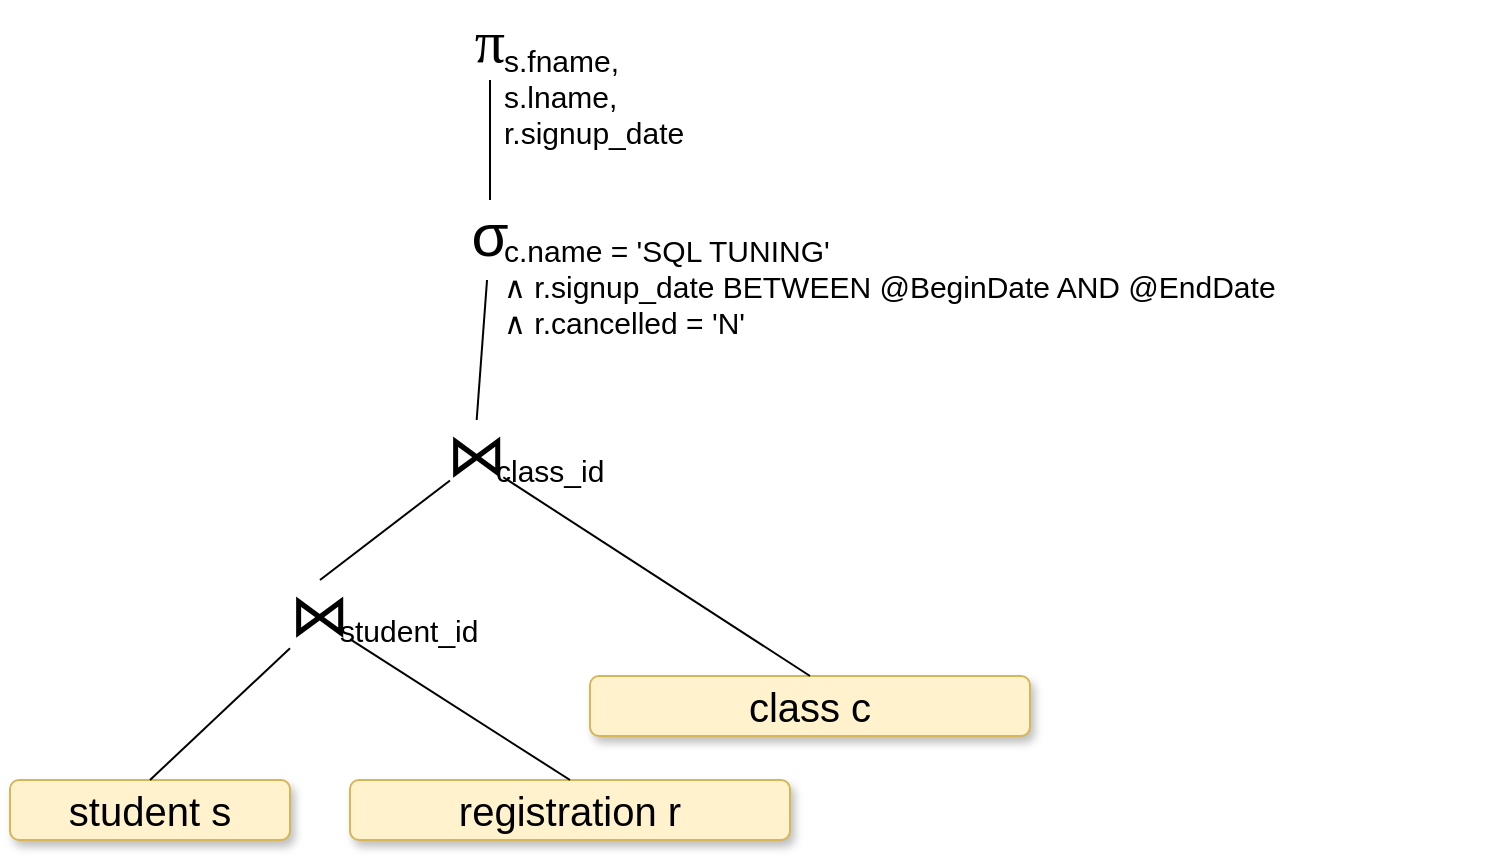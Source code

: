 <mxfile version="20.6.0" type="github" pages="4">
  <diagram id="tg17tLy-XA2kkZirFRVz" name="TH 1: raw">
    <mxGraphModel dx="2037" dy="450" grid="1" gridSize="10" guides="1" tooltips="1" connect="1" arrows="1" fold="1" page="1" pageScale="1" pageWidth="1169" pageHeight="827" math="0" shadow="0">
      <root>
        <mxCell id="0" />
        <mxCell id="1" parent="0" />
        <mxCell id="DvtB3PzLBYmNerBQFzdr-6" value="student s" style="text;html=1;strokeColor=#d6b656;fillColor=#fff2cc;align=center;verticalAlign=middle;whiteSpace=wrap;rounded=1;fontSize=20;shadow=1;sketch=0;glass=0;" parent="1" vertex="1">
          <mxGeometry x="-290" y="450" width="140" height="30" as="geometry" />
        </mxCell>
        <mxCell id="DvtB3PzLBYmNerBQFzdr-7" value="registration r" style="text;html=1;strokeColor=#d6b656;fillColor=#fff2cc;align=center;verticalAlign=middle;whiteSpace=wrap;rounded=1;fontSize=20;shadow=1;sketch=0;glass=0;" parent="1" vertex="1">
          <mxGeometry x="-120" y="450" width="220" height="30" as="geometry" />
        </mxCell>
        <mxCell id="fDqNP_qlmyYOGWXZsEIu-7" value="class c" style="text;html=1;strokeColor=#d6b656;fillColor=#fff2cc;align=center;verticalAlign=middle;whiteSpace=wrap;rounded=1;fontSize=20;shadow=1;sketch=0;glass=0;" parent="1" vertex="1">
          <mxGeometry y="398" width="220" height="30" as="geometry" />
        </mxCell>
        <mxCell id="fDqNP_qlmyYOGWXZsEIu-8" style="edgeStyle=orthogonalEdgeStyle;rounded=0;orthogonalLoop=1;jettySize=auto;html=1;exitX=0.5;exitY=1;exitDx=0;exitDy=0;" parent="1" edge="1">
          <mxGeometry relative="1" as="geometry">
            <mxPoint x="445.0" y="300.0" as="sourcePoint" />
            <mxPoint x="445.0" y="300.0" as="targetPoint" />
          </mxGeometry>
        </mxCell>
        <mxCell id="Vq4rnww6UFJD7PNNjw3m-1" style="rounded=0;orthogonalLoop=1;jettySize=auto;html=1;entryX=0.5;entryY=0;entryDx=0;entryDy=0;endArrow=none;endFill=0;" parent="1" source="Vq4rnww6UFJD7PNNjw3m-3" target="Vq4rnww6UFJD7PNNjw3m-6" edge="1">
          <mxGeometry relative="1" as="geometry" />
        </mxCell>
        <mxCell id="Vq4rnww6UFJD7PNNjw3m-2" value="" style="group" parent="1" vertex="1" connectable="0">
          <mxGeometry x="-70" y="60" width="260" height="100" as="geometry" />
        </mxCell>
        <mxCell id="Vq4rnww6UFJD7PNNjw3m-3" value="&lt;span id=&quot;docs-internal-guid-24cfe74f-7fff-80c8-4b2b-47ca78d1e50c&quot; style=&quot;font-size: 30px;&quot;&gt;&lt;span style=&quot;font-size: 30px; font-family: &amp;quot;Times New Roman&amp;quot;; background-color: transparent; font-variant-numeric: normal; font-variant-east-asian: normal;&quot;&gt;π&lt;/span&gt;&lt;/span&gt;" style="text;html=1;strokeColor=none;fillColor=none;align=center;verticalAlign=middle;whiteSpace=wrap;rounded=0;fontSize=30;" parent="Vq4rnww6UFJD7PNNjw3m-2" vertex="1">
          <mxGeometry width="40" height="40" as="geometry" />
        </mxCell>
        <mxCell id="Vq4rnww6UFJD7PNNjw3m-4" value="&lt;div style=&quot;&quot;&gt;s.fname,&lt;/div&gt;&lt;div style=&quot;&quot;&gt;s.lname,&lt;/div&gt;&lt;div style=&quot;&quot;&gt;r.signup_date&lt;br&gt;&lt;/div&gt;" style="text;html=1;strokeColor=none;fillColor=none;align=left;verticalAlign=middle;whiteSpace=wrap;rounded=0;fontSize=15;" parent="Vq4rnww6UFJD7PNNjw3m-2" vertex="1">
          <mxGeometry x="25" y="17" width="230" height="61" as="geometry" />
        </mxCell>
        <mxCell id="Vq4rnww6UFJD7PNNjw3m-5" value="" style="group" parent="1" vertex="1" connectable="0">
          <mxGeometry x="-70" y="160" width="470" height="110" as="geometry" />
        </mxCell>
        <mxCell id="Vq4rnww6UFJD7PNNjw3m-6" value="σ&lt;sub&gt;&lt;br&gt;&lt;/sub&gt;" style="text;html=1;strokeColor=none;fillColor=none;align=center;verticalAlign=middle;whiteSpace=wrap;rounded=0;fontSize=30;" parent="Vq4rnww6UFJD7PNNjw3m-5" vertex="1">
          <mxGeometry width="40" height="40" as="geometry" />
        </mxCell>
        <mxCell id="Vq4rnww6UFJD7PNNjw3m-7" value="&lt;div style=&quot;&quot;&gt;&lt;div style=&quot;&quot;&gt;c.name = &#39;SQL TUNING&#39;&lt;/div&gt;&lt;div style=&quot;&quot;&gt;∧ r.signup_date BETWEEN @BeginDate AND @EndDate&amp;nbsp;&lt;/div&gt;&lt;div style=&quot;&quot;&gt;∧ r.cancelled = &#39;N&#39;&lt;/div&gt;&lt;/div&gt;" style="text;html=1;strokeColor=none;fillColor=none;align=left;verticalAlign=middle;whiteSpace=wrap;rounded=0;fontSize=15;" parent="Vq4rnww6UFJD7PNNjw3m-5" vertex="1">
          <mxGeometry x="25" y="14" width="440" height="57" as="geometry" />
        </mxCell>
        <mxCell id="HlZVIs1tApJdrkhiCPeo-1" value="" style="group" parent="1" vertex="1" connectable="0">
          <mxGeometry x="-70" y="270" width="80" height="40" as="geometry" />
        </mxCell>
        <mxCell id="HlZVIs1tApJdrkhiCPeo-2" value="⋈&lt;sub&gt;&lt;br&gt;&lt;/sub&gt;" style="text;html=1;strokeColor=none;fillColor=none;align=center;verticalAlign=middle;whiteSpace=wrap;rounded=0;fontSize=30;" parent="HlZVIs1tApJdrkhiCPeo-1" vertex="1">
          <mxGeometry x="0.002" width="26.667" height="40" as="geometry" />
        </mxCell>
        <mxCell id="HlZVIs1tApJdrkhiCPeo-3" value="&lt;div style=&quot;&quot;&gt;class_id&lt;br&gt;&lt;/div&gt;" style="text;html=1;strokeColor=none;fillColor=none;align=left;verticalAlign=middle;whiteSpace=wrap;rounded=0;fontSize=15;" parent="HlZVIs1tApJdrkhiCPeo-1" vertex="1">
          <mxGeometry x="20.55" y="15" width="59.45" height="20" as="geometry" />
        </mxCell>
        <mxCell id="HlZVIs1tApJdrkhiCPeo-5" value="" style="group" parent="1" vertex="1" connectable="0">
          <mxGeometry x="-150" y="350" width="100" height="40" as="geometry" />
        </mxCell>
        <mxCell id="HlZVIs1tApJdrkhiCPeo-6" value="⋈&lt;sub&gt;&lt;br&gt;&lt;/sub&gt;" style="text;html=1;strokeColor=none;fillColor=none;align=center;verticalAlign=middle;whiteSpace=wrap;rounded=0;fontSize=30;" parent="HlZVIs1tApJdrkhiCPeo-5" vertex="1">
          <mxGeometry x="0.002" width="30.0" height="40" as="geometry" />
        </mxCell>
        <mxCell id="HlZVIs1tApJdrkhiCPeo-7" value="&lt;div style=&quot;&quot;&gt;student_id&lt;br&gt;&lt;/div&gt;" style="text;html=1;strokeColor=none;fillColor=none;align=left;verticalAlign=middle;whiteSpace=wrap;rounded=0;fontSize=15;" parent="HlZVIs1tApJdrkhiCPeo-5" vertex="1">
          <mxGeometry x="23.12" y="15" width="76.88" height="20" as="geometry" />
        </mxCell>
        <mxCell id="HlZVIs1tApJdrkhiCPeo-8" style="edgeStyle=none;rounded=0;sketch=0;orthogonalLoop=1;jettySize=auto;html=1;entryX=0.5;entryY=0;entryDx=0;entryDy=0;shadow=0;fontSize=20;endArrow=none;endFill=0;" parent="1" source="Vq4rnww6UFJD7PNNjw3m-6" target="HlZVIs1tApJdrkhiCPeo-2" edge="1">
          <mxGeometry relative="1" as="geometry" />
        </mxCell>
        <mxCell id="HlZVIs1tApJdrkhiCPeo-9" style="edgeStyle=none;rounded=0;sketch=0;orthogonalLoop=1;jettySize=auto;html=1;entryX=0.5;entryY=0;entryDx=0;entryDy=0;shadow=0;fontSize=20;endArrow=none;endFill=0;" parent="1" source="HlZVIs1tApJdrkhiCPeo-2" target="HlZVIs1tApJdrkhiCPeo-6" edge="1">
          <mxGeometry relative="1" as="geometry" />
        </mxCell>
        <mxCell id="HlZVIs1tApJdrkhiCPeo-10" style="edgeStyle=none;rounded=0;sketch=0;orthogonalLoop=1;jettySize=auto;html=1;entryX=0.5;entryY=0;entryDx=0;entryDy=0;shadow=0;fontSize=20;endArrow=none;endFill=0;" parent="1" source="HlZVIs1tApJdrkhiCPeo-6" target="DvtB3PzLBYmNerBQFzdr-6" edge="1">
          <mxGeometry relative="1" as="geometry" />
        </mxCell>
        <mxCell id="HlZVIs1tApJdrkhiCPeo-11" style="edgeStyle=none;rounded=0;sketch=0;orthogonalLoop=1;jettySize=auto;html=1;entryX=0.5;entryY=0;entryDx=0;entryDy=0;shadow=0;fontSize=20;endArrow=none;endFill=0;" parent="1" source="HlZVIs1tApJdrkhiCPeo-6" target="DvtB3PzLBYmNerBQFzdr-7" edge="1">
          <mxGeometry relative="1" as="geometry" />
        </mxCell>
        <mxCell id="HlZVIs1tApJdrkhiCPeo-12" style="edgeStyle=none;rounded=0;sketch=0;orthogonalLoop=1;jettySize=auto;html=1;entryX=0.5;entryY=0;entryDx=0;entryDy=0;shadow=0;fontSize=20;endArrow=none;endFill=0;" parent="1" source="HlZVIs1tApJdrkhiCPeo-2" target="fDqNP_qlmyYOGWXZsEIu-7" edge="1">
          <mxGeometry relative="1" as="geometry" />
        </mxCell>
      </root>
    </mxGraphModel>
  </diagram>
  <diagram name="TH 1: tuning" id="6OHPk2C8ZQ10eNU4ESwZ">
    <mxGraphModel dx="2160" dy="900" grid="1" gridSize="10" guides="1" tooltips="1" connect="1" arrows="1" fold="1" page="1" pageScale="1" pageWidth="1169" pageHeight="827" math="0" shadow="0">
      <root>
        <mxCell id="oebekn-_o0GLTcvf6qLt-0" />
        <mxCell id="oebekn-_o0GLTcvf6qLt-1" parent="oebekn-_o0GLTcvf6qLt-0" />
        <mxCell id="TOWbDrkPvgjfITBQIHiJ-30" style="edgeStyle=none;rounded=0;orthogonalLoop=1;jettySize=auto;html=1;entryX=0.5;entryY=0;entryDx=0;entryDy=0;endArrow=none;endFill=0;fontSize=30;" parent="oebekn-_o0GLTcvf6qLt-1" source="TOWbDrkPvgjfITBQIHiJ-0" target="TOWbDrkPvgjfITBQIHiJ-27" edge="1">
          <mxGeometry relative="1" as="geometry" />
        </mxCell>
        <mxCell id="TOWbDrkPvgjfITBQIHiJ-0" value="&lt;span id=&quot;docs-internal-guid-24cfe74f-7fff-80c8-4b2b-47ca78d1e50c&quot; style=&quot;font-size: 30px;&quot;&gt;&lt;span style=&quot;font-size: 30px; font-family: &amp;quot;Times New Roman&amp;quot;; background-color: transparent; font-variant-numeric: normal; font-variant-east-asian: normal;&quot;&gt;π&lt;sub style=&quot;font-size: 30px;&quot;&gt;s.fname, s.lname, r.signup_date&lt;/sub&gt;&lt;/span&gt;&lt;/span&gt;" style="text;html=1;strokeColor=none;fillColor=none;align=center;verticalAlign=middle;whiteSpace=wrap;rounded=0;fontSize=30;" parent="oebekn-_o0GLTcvf6qLt-1" vertex="1">
          <mxGeometry x="360" y="30" width="420" height="60" as="geometry" />
        </mxCell>
        <mxCell id="TOWbDrkPvgjfITBQIHiJ-16" value="" style="group;fontSize=30;" parent="oebekn-_o0GLTcvf6qLt-1" vertex="1" connectable="0">
          <mxGeometry x="669" y="200" width="500" height="220" as="geometry" />
        </mxCell>
        <mxCell id="TOWbDrkPvgjfITBQIHiJ-17" value="&lt;span id=&quot;docs-internal-guid-24cfe74f-7fff-80c8-4b2b-47ca78d1e50c&quot; style=&quot;font-size: 30px;&quot;&gt;&lt;span style=&quot;font-size: 30px; font-family: &amp;quot;Times New Roman&amp;quot;; background-color: transparent; font-variant-numeric: normal; font-variant-east-asian: normal;&quot;&gt;π&lt;span style=&quot;font-size: 30px;&quot;&gt;&lt;sub style=&quot;font-size: 30px;&quot;&gt;c.class_id&lt;/sub&gt;&lt;/span&gt;&lt;/span&gt;&lt;/span&gt;" style="text;html=1;strokeColor=none;fillColor=none;align=center;verticalAlign=middle;whiteSpace=wrap;rounded=0;fontSize=30;" parent="TOWbDrkPvgjfITBQIHiJ-16" vertex="1">
          <mxGeometry x="75" width="350" height="40" as="geometry" />
        </mxCell>
        <mxCell id="TOWbDrkPvgjfITBQIHiJ-18" value="&lt;font face=&quot;Times New Roman&quot; style=&quot;font-size: 30px;&quot;&gt;class c&lt;/font&gt;" style="text;html=1;strokeColor=none;fillColor=none;align=center;verticalAlign=middle;whiteSpace=wrap;rounded=0;fontSize=30;" parent="TOWbDrkPvgjfITBQIHiJ-16" vertex="1">
          <mxGeometry x="135" y="160" width="230" height="60" as="geometry" />
        </mxCell>
        <mxCell id="TOWbDrkPvgjfITBQIHiJ-19" value="&lt;font face=&quot;Times New Roman&quot; style=&quot;font-size: 30px;&quot;&gt;σ&lt;span style=&quot;font-size: 30px;&quot;&gt;&lt;sub style=&quot;font-size: 30px;&quot;&gt;c.name = &#39;SQL TUNING&#39;&lt;/sub&gt;&lt;/span&gt;&lt;/font&gt;" style="text;html=1;strokeColor=none;fillColor=none;align=center;verticalAlign=middle;whiteSpace=wrap;rounded=0;fontSize=30;" parent="TOWbDrkPvgjfITBQIHiJ-16" vertex="1">
          <mxGeometry y="70" width="500" height="60" as="geometry" />
        </mxCell>
        <mxCell id="TOWbDrkPvgjfITBQIHiJ-20" style="edgeStyle=none;rounded=0;orthogonalLoop=1;jettySize=auto;html=1;entryX=0.5;entryY=0;entryDx=0;entryDy=0;endArrow=none;endFill=0;fontSize=30;" parent="TOWbDrkPvgjfITBQIHiJ-16" source="TOWbDrkPvgjfITBQIHiJ-17" target="TOWbDrkPvgjfITBQIHiJ-19" edge="1">
          <mxGeometry relative="1" as="geometry" />
        </mxCell>
        <mxCell id="TOWbDrkPvgjfITBQIHiJ-21" style="edgeStyle=none;rounded=0;orthogonalLoop=1;jettySize=auto;html=1;endArrow=none;endFill=0;fontSize=30;" parent="TOWbDrkPvgjfITBQIHiJ-16" source="TOWbDrkPvgjfITBQIHiJ-19" target="TOWbDrkPvgjfITBQIHiJ-18" edge="1">
          <mxGeometry relative="1" as="geometry" />
        </mxCell>
        <mxCell id="TOWbDrkPvgjfITBQIHiJ-25" style="edgeStyle=none;rounded=0;orthogonalLoop=1;jettySize=auto;html=1;entryX=0.5;entryY=0;entryDx=0;entryDy=0;endArrow=none;endFill=0;fontSize=30;" parent="oebekn-_o0GLTcvf6qLt-1" source="TOWbDrkPvgjfITBQIHiJ-22" target="TOWbDrkPvgjfITBQIHiJ-3" edge="1">
          <mxGeometry relative="1" as="geometry" />
        </mxCell>
        <mxCell id="TOWbDrkPvgjfITBQIHiJ-26" style="edgeStyle=none;rounded=0;orthogonalLoop=1;jettySize=auto;html=1;entryX=0.5;entryY=0;entryDx=0;entryDy=0;endArrow=none;endFill=0;fontSize=30;" parent="oebekn-_o0GLTcvf6qLt-1" source="TOWbDrkPvgjfITBQIHiJ-22" target="TOWbDrkPvgjfITBQIHiJ-9" edge="1">
          <mxGeometry relative="1" as="geometry" />
        </mxCell>
        <mxCell id="TOWbDrkPvgjfITBQIHiJ-22" value="⋈&lt;span style=&quot;font-size: 30px;&quot;&gt;&lt;sub&gt;student_id&lt;/sub&gt;&lt;/span&gt;" style="text;html=1;strokeColor=none;fillColor=none;align=center;verticalAlign=middle;whiteSpace=wrap;rounded=0;fontSize=30;" parent="oebekn-_o0GLTcvf6qLt-1" vertex="1">
          <mxGeometry x="320" y="310" width="154" height="30" as="geometry" />
        </mxCell>
        <mxCell id="TOWbDrkPvgjfITBQIHiJ-28" style="edgeStyle=none;rounded=0;orthogonalLoop=1;jettySize=auto;html=1;entryX=0.5;entryY=0;entryDx=0;entryDy=0;endArrow=none;endFill=0;fontSize=30;" parent="oebekn-_o0GLTcvf6qLt-1" source="TOWbDrkPvgjfITBQIHiJ-27" target="TOWbDrkPvgjfITBQIHiJ-22" edge="1">
          <mxGeometry relative="1" as="geometry" />
        </mxCell>
        <mxCell id="TOWbDrkPvgjfITBQIHiJ-29" style="edgeStyle=none;rounded=0;orthogonalLoop=1;jettySize=auto;html=1;entryX=0.5;entryY=0;entryDx=0;entryDy=0;endArrow=none;endFill=0;fontSize=30;" parent="oebekn-_o0GLTcvf6qLt-1" source="TOWbDrkPvgjfITBQIHiJ-27" target="TOWbDrkPvgjfITBQIHiJ-17" edge="1">
          <mxGeometry relative="1" as="geometry" />
        </mxCell>
        <mxCell id="TOWbDrkPvgjfITBQIHiJ-27" value="⋈&lt;span style=&quot;font-size: 30px;&quot;&gt;&lt;sub&gt;class_id&lt;/sub&gt;&lt;/span&gt;" style="text;html=1;strokeColor=none;fillColor=none;align=center;verticalAlign=middle;whiteSpace=wrap;rounded=0;fontSize=30;" parent="oebekn-_o0GLTcvf6qLt-1" vertex="1">
          <mxGeometry x="493" y="120" width="154" height="30" as="geometry" />
        </mxCell>
        <mxCell id="TOWbDrkPvgjfITBQIHiJ-7" value="" style="group;fontSize=30;" parent="oebekn-_o0GLTcvf6qLt-1" vertex="1" connectable="0">
          <mxGeometry x="20" y="450" width="380" height="140" as="geometry" />
        </mxCell>
        <mxCell id="TOWbDrkPvgjfITBQIHiJ-3" value="&lt;span id=&quot;docs-internal-guid-24cfe74f-7fff-80c8-4b2b-47ca78d1e50c&quot; style=&quot;font-size: 30px;&quot;&gt;&lt;span style=&quot;font-size: 30px; font-family: &amp;quot;Times New Roman&amp;quot;; background-color: transparent; font-variant-numeric: normal; font-variant-east-asian: normal;&quot;&gt;π&lt;span style=&quot;font-size: 30px;&quot;&gt;&lt;sub style=&quot;font-size: 30px;&quot;&gt;s.student_id, s.fname, s.lname&lt;/sub&gt;&lt;/span&gt;&lt;/span&gt;&lt;/span&gt;" style="text;html=1;strokeColor=none;fillColor=none;align=center;verticalAlign=middle;whiteSpace=wrap;rounded=0;fontSize=30;" parent="TOWbDrkPvgjfITBQIHiJ-7" vertex="1">
          <mxGeometry width="380" height="60" as="geometry" />
        </mxCell>
        <mxCell id="TOWbDrkPvgjfITBQIHiJ-6" value="&lt;font face=&quot;Times New Roman&quot; style=&quot;font-size: 30px;&quot;&gt;student s&lt;/font&gt;" style="text;html=1;strokeColor=none;fillColor=none;align=center;verticalAlign=middle;whiteSpace=wrap;rounded=0;fontSize=30;" parent="TOWbDrkPvgjfITBQIHiJ-7" vertex="1">
          <mxGeometry x="75" y="80" width="230" height="60" as="geometry" />
        </mxCell>
        <mxCell id="TOWbDrkPvgjfITBQIHiJ-5" style="edgeStyle=none;rounded=0;orthogonalLoop=1;jettySize=auto;html=1;endArrow=none;endFill=0;entryX=0.5;entryY=0;entryDx=0;entryDy=0;fontSize=30;" parent="TOWbDrkPvgjfITBQIHiJ-7" source="TOWbDrkPvgjfITBQIHiJ-3" target="TOWbDrkPvgjfITBQIHiJ-6" edge="1">
          <mxGeometry relative="1" as="geometry">
            <mxPoint x="175" y="70" as="targetPoint" />
          </mxGeometry>
        </mxCell>
        <mxCell id="TOWbDrkPvgjfITBQIHiJ-32" value="" style="group" parent="oebekn-_o0GLTcvf6qLt-1" vertex="1" connectable="0">
          <mxGeometry x="430" y="440" width="950" height="220" as="geometry" />
        </mxCell>
        <mxCell id="TOWbDrkPvgjfITBQIHiJ-9" value="&lt;span id=&quot;docs-internal-guid-24cfe74f-7fff-80c8-4b2b-47ca78d1e50c&quot; style=&quot;font-size: 30px;&quot;&gt;&lt;span style=&quot;font-size: 30px; font-family: &amp;quot;Times New Roman&amp;quot;; background-color: transparent; font-variant-numeric: normal; font-variant-east-asian: normal;&quot;&gt;π&lt;span style=&quot;font-size: 30px;&quot;&gt;&lt;sub style=&quot;font-size: 30px;&quot;&gt;r.student_id, r.class_id, r.signup_date&lt;/sub&gt;&lt;/span&gt;&lt;/span&gt;&lt;/span&gt;" style="text;html=1;strokeColor=none;fillColor=none;align=center;verticalAlign=middle;whiteSpace=wrap;rounded=0;fontSize=30;" parent="TOWbDrkPvgjfITBQIHiJ-32" vertex="1">
          <mxGeometry x="231.25" width="487.5" height="40" as="geometry" />
        </mxCell>
        <mxCell id="TOWbDrkPvgjfITBQIHiJ-10" value="&lt;font face=&quot;Times New Roman&quot; style=&quot;font-size: 30px;&quot;&gt;registration r&lt;/font&gt;" style="text;html=1;strokeColor=none;fillColor=none;align=center;verticalAlign=middle;whiteSpace=wrap;rounded=0;fontSize=30;" parent="TOWbDrkPvgjfITBQIHiJ-32" vertex="1">
          <mxGeometry x="360" y="160" width="230" height="60" as="geometry" />
        </mxCell>
        <mxCell id="TOWbDrkPvgjfITBQIHiJ-12" value="&lt;font face=&quot;Times New Roman&quot; style=&quot;font-size: 30px;&quot;&gt;σ&lt;sub style=&quot;font-size: 30px;&quot;&gt;r.signup_date BETWEEN @BeginDate AND @EndDate&amp;nbsp;&lt;span style=&quot;font-size: 30px;&quot;&gt;∧ r.cancelled = &#39;N&#39;&lt;/span&gt;&amp;nbsp;&lt;br style=&quot;font-size: 30px;&quot;&gt;&lt;/sub&gt;&lt;/font&gt;" style="text;html=1;strokeColor=none;fillColor=none;align=center;verticalAlign=middle;whiteSpace=wrap;rounded=0;fontSize=30;" parent="TOWbDrkPvgjfITBQIHiJ-32" vertex="1">
          <mxGeometry y="80" width="950" height="60" as="geometry" />
        </mxCell>
        <mxCell id="TOWbDrkPvgjfITBQIHiJ-13" style="edgeStyle=none;rounded=0;orthogonalLoop=1;jettySize=auto;html=1;entryX=0.5;entryY=0;entryDx=0;entryDy=0;endArrow=none;endFill=0;fontSize=30;" parent="TOWbDrkPvgjfITBQIHiJ-32" source="TOWbDrkPvgjfITBQIHiJ-9" target="TOWbDrkPvgjfITBQIHiJ-12" edge="1">
          <mxGeometry relative="1" as="geometry" />
        </mxCell>
        <mxCell id="TOWbDrkPvgjfITBQIHiJ-14" style="edgeStyle=none;rounded=0;orthogonalLoop=1;jettySize=auto;html=1;endArrow=none;endFill=0;fontSize=30;" parent="TOWbDrkPvgjfITBQIHiJ-32" source="TOWbDrkPvgjfITBQIHiJ-12" target="TOWbDrkPvgjfITBQIHiJ-10" edge="1">
          <mxGeometry relative="1" as="geometry" />
        </mxCell>
        <mxCell id="TOWbDrkPvgjfITBQIHiJ-33" style="edgeStyle=none;rounded=0;orthogonalLoop=1;jettySize=auto;html=1;exitX=0.75;exitY=1;exitDx=0;exitDy=0;fontSize=30;endArrow=none;endFill=0;" parent="TOWbDrkPvgjfITBQIHiJ-32" source="TOWbDrkPvgjfITBQIHiJ-9" target="TOWbDrkPvgjfITBQIHiJ-9" edge="1">
          <mxGeometry relative="1" as="geometry" />
        </mxCell>
      </root>
    </mxGraphModel>
  </diagram>
  <diagram id="IyeBwQlmtGkhKkoAtxzr" name="TH 2">
    <mxGraphModel dx="1137" dy="474" grid="1" gridSize="10" guides="1" tooltips="1" connect="1" arrows="1" fold="1" page="0" pageScale="1" pageWidth="1169" pageHeight="827" math="0" shadow="0">
      <root>
        <mxCell id="0" />
        <mxCell id="1" parent="0" />
        <mxCell id="z6bglAxwNGq4nLtnZWSK-5" style="rounded=0;orthogonalLoop=1;jettySize=auto;html=1;entryX=0.5;entryY=0;entryDx=0;entryDy=0;endArrow=none;endFill=0;" edge="1" parent="1" source="NQWh3pBKtnmj7oN8iH35-1" target="z6bglAxwNGq4nLtnZWSK-2">
          <mxGeometry relative="1" as="geometry" />
        </mxCell>
        <mxCell id="bdsh6a0oz2XxlC3jx29K-2" style="edgeStyle=none;rounded=0;orthogonalLoop=1;jettySize=auto;html=1;entryX=0.5;entryY=0;entryDx=0;entryDy=0;fontSize=30;endArrow=none;endFill=0;" edge="1" parent="1" source="5FRJrZCGbehhVWqT5EkA-1" target="bdsh6a0oz2XxlC3jx29K-1">
          <mxGeometry relative="1" as="geometry" />
        </mxCell>
        <mxCell id="bdsh6a0oz2XxlC3jx29K-4" style="edgeStyle=none;rounded=0;orthogonalLoop=1;jettySize=auto;html=1;entryX=0.5;entryY=0;entryDx=0;entryDy=0;fontSize=20;endArrow=none;endFill=0;shadow=0;sketch=0;" edge="1" parent="1" source="5FRJrZCGbehhVWqT5EkA-1" target="bdsh6a0oz2XxlC3jx29K-3">
          <mxGeometry relative="1" as="geometry" />
        </mxCell>
        <mxCell id="bdsh6a0oz2XxlC3jx29K-1" value="&lt;div style=&quot;font-size: 20px;&quot;&gt;Orders o&lt;br style=&quot;font-size: 20px;&quot;&gt;&lt;/div&gt;" style="text;html=1;strokeColor=#d6b656;fillColor=#fff2cc;align=center;verticalAlign=middle;whiteSpace=wrap;rounded=1;fontSize=20;shadow=1;sketch=0;glass=0;" vertex="1" parent="1">
          <mxGeometry x="505" y="650" width="80" height="30" as="geometry" />
        </mxCell>
        <mxCell id="bdsh6a0oz2XxlC3jx29K-3" value="&lt;div style=&quot;font-size: 20px;&quot;&gt;Item i&lt;br style=&quot;font-size: 20px;&quot;&gt;&lt;/div&gt;" style="text;html=1;strokeColor=#d6b656;fillColor=#fff2cc;align=center;verticalAlign=middle;whiteSpace=wrap;rounded=1;fontSize=20;shadow=1;sketch=0;glass=0;" vertex="1" parent="1">
          <mxGeometry x="620" y="650" width="55" height="30" as="geometry" />
        </mxCell>
        <mxCell id="bdsh6a0oz2XxlC3jx29K-5" value="" style="group" vertex="1" connectable="0" parent="1">
          <mxGeometry x="460" y="60" width="260" height="100" as="geometry" />
        </mxCell>
        <mxCell id="NQWh3pBKtnmj7oN8iH35-1" value="&lt;span id=&quot;docs-internal-guid-24cfe74f-7fff-80c8-4b2b-47ca78d1e50c&quot; style=&quot;font-size: 30px;&quot;&gt;&lt;span style=&quot;font-size: 30px; font-family: &amp;quot;Times New Roman&amp;quot;; background-color: transparent; font-variant-numeric: normal; font-variant-east-asian: normal;&quot;&gt;π&lt;/span&gt;&lt;/span&gt;" style="text;html=1;strokeColor=none;fillColor=none;align=center;verticalAlign=middle;whiteSpace=wrap;rounded=0;fontSize=30;" vertex="1" parent="bdsh6a0oz2XxlC3jx29K-5">
          <mxGeometry width="40" height="40" as="geometry" />
        </mxCell>
        <mxCell id="z6bglAxwNGq4nLtnZWSK-3" value="&lt;div style=&quot;font-size: 15px;&quot;&gt;&lt;span style=&quot;font-size: 15px;&quot;&gt;o.OrderID,&amp;nbsp;&lt;/span&gt;&lt;span style=&quot;background-color: initial;&quot;&gt;c.LastName,&lt;/span&gt;&lt;/div&gt;&lt;div style=&quot;font-size: 15px;&quot;&gt;&lt;span style=&quot;font-size: 15px;&quot;&gt;p.ProductID,&amp;nbsp;&lt;/span&gt;&lt;span style=&quot;background-color: initial;&quot;&gt;p.Description,&lt;/span&gt;&lt;/div&gt;&lt;div style=&quot;font-size: 15px;&quot;&gt;&lt;span style=&quot;font-size: 15px;&quot;&gt;sd.ActualShipDate,&amp;nbsp;&lt;/span&gt;&lt;span style=&quot;background-color: initial;&quot;&gt;sd.ShipStatus,&lt;/span&gt;&lt;/div&gt;&lt;div style=&quot;font-size: 15px;&quot;&gt;&lt;span style=&quot;font-size: 15px;&quot;&gt;sd.ExpectedShipDate&lt;/span&gt;&lt;/div&gt;" style="text;html=1;strokeColor=none;fillColor=none;align=left;verticalAlign=middle;whiteSpace=wrap;rounded=0;fontSize=15;" vertex="1" parent="bdsh6a0oz2XxlC3jx29K-5">
          <mxGeometry x="25" y="19" width="230" height="70" as="geometry" />
        </mxCell>
        <mxCell id="bdsh6a0oz2XxlC3jx29K-6" value="" style="group" vertex="1" connectable="0" parent="1">
          <mxGeometry x="460" y="160" width="470" height="110" as="geometry" />
        </mxCell>
        <mxCell id="z6bglAxwNGq4nLtnZWSK-2" value="σ&lt;sub&gt;&lt;br&gt;&lt;/sub&gt;" style="text;html=1;strokeColor=none;fillColor=none;align=center;verticalAlign=middle;whiteSpace=wrap;rounded=0;fontSize=30;" vertex="1" parent="bdsh6a0oz2XxlC3jx29K-6">
          <mxGeometry width="40" height="40" as="geometry" />
        </mxCell>
        <mxCell id="z6bglAxwNGq4nLtnZWSK-6" value="&lt;div style=&quot;font-size: 15px;&quot;&gt;&lt;div&gt;c.LastName LIKE ISNULL(@LastName, &#39;&#39;) || &#39;%&#39;&lt;/div&gt;&lt;div&gt;^ c.FirstName LIKE ISNULL(@FirstName, &#39;&#39;) || &#39;%&#39;&lt;/div&gt;&lt;div&gt;^ o.OrderDate &amp;gt;= DATEADD(day, -30, CURRENT_TIMESTAMP)&lt;/div&gt;&lt;div&gt;^ o.OrderStatus &amp;lt;&amp;gt; &#39;C&#39;&amp;nbsp;&lt;/div&gt;&lt;/div&gt;" style="text;html=1;strokeColor=none;fillColor=none;align=left;verticalAlign=middle;whiteSpace=wrap;rounded=0;fontSize=15;" vertex="1" parent="bdsh6a0oz2XxlC3jx29K-6">
          <mxGeometry x="25" y="13" width="440" height="71" as="geometry" />
        </mxCell>
        <mxCell id="bdsh6a0oz2XxlC3jx29K-7" value="" style="group" vertex="1" connectable="0" parent="1">
          <mxGeometry x="585" y="595" width="90" height="40" as="geometry" />
        </mxCell>
        <mxCell id="5FRJrZCGbehhVWqT5EkA-1" value="⋈&lt;sub&gt;&lt;br&gt;&lt;/sub&gt;" style="text;html=1;strokeColor=none;fillColor=none;align=center;verticalAlign=middle;whiteSpace=wrap;rounded=0;fontSize=30;" vertex="1" parent="bdsh6a0oz2XxlC3jx29K-7">
          <mxGeometry width="40" height="40" as="geometry" />
        </mxCell>
        <mxCell id="5FRJrZCGbehhVWqT5EkA-3" value="&lt;div style=&quot;&quot;&gt;OrderID&lt;br&gt;&lt;/div&gt;" style="text;html=1;strokeColor=none;fillColor=none;align=left;verticalAlign=middle;whiteSpace=wrap;rounded=0;fontSize=15;" vertex="1" parent="bdsh6a0oz2XxlC3jx29K-7">
          <mxGeometry x="27" y="17" width="60" height="20" as="geometry" />
        </mxCell>
        <mxCell id="bdsh6a0oz2XxlC3jx29K-8" value="&lt;div style=&quot;font-size: 20px;&quot;&gt;Customer c&lt;br style=&quot;font-size: 20px;&quot;&gt;&lt;/div&gt;" style="text;html=1;strokeColor=#d6b656;fillColor=#fff2cc;align=center;verticalAlign=middle;whiteSpace=wrap;rounded=1;fontSize=20;shadow=1;sketch=0;glass=0;" vertex="1" parent="1">
          <mxGeometry x="390" y="600" width="110" height="30" as="geometry" />
        </mxCell>
        <mxCell id="bdsh6a0oz2XxlC3jx29K-9" value="" style="group" vertex="1" connectable="0" parent="1">
          <mxGeometry x="530" y="515" width="120" height="40" as="geometry" />
        </mxCell>
        <mxCell id="bdsh6a0oz2XxlC3jx29K-10" value="⋈&lt;sub&gt;&lt;br&gt;&lt;/sub&gt;" style="text;html=1;strokeColor=none;fillColor=none;align=center;verticalAlign=middle;whiteSpace=wrap;rounded=0;fontSize=30;" vertex="1" parent="bdsh6a0oz2XxlC3jx29K-9">
          <mxGeometry width="40" height="40" as="geometry" />
        </mxCell>
        <mxCell id="bdsh6a0oz2XxlC3jx29K-11" value="&lt;div style=&quot;&quot;&gt;CustomerID&lt;br&gt;&lt;/div&gt;" style="text;html=1;strokeColor=none;fillColor=none;align=left;verticalAlign=middle;whiteSpace=wrap;rounded=0;fontSize=15;" vertex="1" parent="bdsh6a0oz2XxlC3jx29K-9">
          <mxGeometry x="28" y="16" width="90" height="20" as="geometry" />
        </mxCell>
        <mxCell id="bdsh6a0oz2XxlC3jx29K-12" style="edgeStyle=none;rounded=0;orthogonalLoop=1;jettySize=auto;html=1;entryX=0.5;entryY=0;entryDx=0;entryDy=0;fontSize=30;endArrow=none;endFill=0;" edge="1" parent="1" source="bdsh6a0oz2XxlC3jx29K-10" target="bdsh6a0oz2XxlC3jx29K-8">
          <mxGeometry relative="1" as="geometry" />
        </mxCell>
        <mxCell id="bdsh6a0oz2XxlC3jx29K-14" style="edgeStyle=none;rounded=0;orthogonalLoop=1;jettySize=auto;html=1;entryX=0.5;entryY=0;entryDx=0;entryDy=0;fontSize=30;endArrow=none;endFill=0;" edge="1" parent="1" source="bdsh6a0oz2XxlC3jx29K-10" target="5FRJrZCGbehhVWqT5EkA-1">
          <mxGeometry relative="1" as="geometry" />
        </mxCell>
        <mxCell id="skOCTva9eK8Qhag1zUbw-1" value="" style="group" vertex="1" connectable="0" parent="1">
          <mxGeometry x="460" y="435" width="120" height="40" as="geometry" />
        </mxCell>
        <mxCell id="skOCTva9eK8Qhag1zUbw-2" value="⋈&lt;sub&gt;&lt;br&gt;&lt;/sub&gt;" style="text;html=1;strokeColor=none;fillColor=none;align=center;verticalAlign=middle;whiteSpace=wrap;rounded=0;fontSize=30;" vertex="1" parent="skOCTva9eK8Qhag1zUbw-1">
          <mxGeometry width="40" height="40" as="geometry" />
        </mxCell>
        <mxCell id="skOCTva9eK8Qhag1zUbw-3" value="&lt;div style=&quot;&quot;&gt;ShipmentID&lt;br&gt;&lt;/div&gt;" style="text;html=1;strokeColor=none;fillColor=none;align=left;verticalAlign=middle;whiteSpace=wrap;rounded=0;fontSize=15;" vertex="1" parent="skOCTva9eK8Qhag1zUbw-1">
          <mxGeometry x="27" y="16" width="90" height="20" as="geometry" />
        </mxCell>
        <mxCell id="skOCTva9eK8Qhag1zUbw-4" value="&lt;div style=&quot;font-size: 20px;&quot;&gt;ShipmentDetails sd&lt;br style=&quot;font-size: 20px;&quot;&gt;&lt;/div&gt;" style="text;html=1;strokeColor=#d6b656;fillColor=#fff2cc;align=center;verticalAlign=middle;whiteSpace=wrap;rounded=1;fontSize=20;shadow=1;sketch=0;glass=0;" vertex="1" parent="1">
          <mxGeometry x="290" y="520" width="180" height="30" as="geometry" />
        </mxCell>
        <mxCell id="skOCTva9eK8Qhag1zUbw-5" style="edgeStyle=none;rounded=0;orthogonalLoop=1;jettySize=auto;html=1;entryX=0.5;entryY=0;entryDx=0;entryDy=0;fontSize=30;endArrow=none;endFill=0;" edge="1" parent="1" source="skOCTva9eK8Qhag1zUbw-2" target="skOCTva9eK8Qhag1zUbw-4">
          <mxGeometry relative="1" as="geometry" />
        </mxCell>
        <mxCell id="skOCTva9eK8Qhag1zUbw-6" style="edgeStyle=none;rounded=0;orthogonalLoop=1;jettySize=auto;html=1;entryX=0.5;entryY=0;entryDx=0;entryDy=0;fontSize=30;endArrow=none;endFill=0;" edge="1" parent="1" source="skOCTva9eK8Qhag1zUbw-2" target="bdsh6a0oz2XxlC3jx29K-10">
          <mxGeometry relative="1" as="geometry" />
        </mxCell>
        <mxCell id="skOCTva9eK8Qhag1zUbw-7" value="&lt;div style=&quot;font-size: 20px;&quot;&gt;Product p&lt;br style=&quot;font-size: 20px;&quot;&gt;&lt;/div&gt;" style="text;html=1;strokeColor=#d6b656;fillColor=#fff2cc;align=center;verticalAlign=middle;whiteSpace=wrap;rounded=1;fontSize=20;shadow=1;sketch=0;glass=0;" vertex="1" parent="1">
          <mxGeometry x="270" y="440" width="90" height="30" as="geometry" />
        </mxCell>
        <mxCell id="skOCTva9eK8Qhag1zUbw-8" value="&lt;div style=&quot;font-size: 20px;&quot;&gt;Address a&lt;br style=&quot;font-size: 20px;&quot;&gt;&lt;/div&gt;" style="text;html=1;strokeColor=#d6b656;fillColor=#fff2cc;align=center;verticalAlign=middle;whiteSpace=wrap;rounded=1;fontSize=20;shadow=1;sketch=0;glass=0;" vertex="1" parent="1">
          <mxGeometry x="520" y="360" width="100" height="30" as="geometry" />
        </mxCell>
        <mxCell id="skOCTva9eK8Qhag1zUbw-9" value="" style="group" vertex="1" connectable="0" parent="1">
          <mxGeometry x="395" y="355" width="100" height="40" as="geometry" />
        </mxCell>
        <mxCell id="skOCTva9eK8Qhag1zUbw-10" value="⋈&lt;sub&gt;&lt;br&gt;&lt;/sub&gt;" style="text;html=1;strokeColor=none;fillColor=none;align=center;verticalAlign=middle;whiteSpace=wrap;rounded=0;fontSize=30;" vertex="1" parent="skOCTva9eK8Qhag1zUbw-9">
          <mxGeometry width="33.333" height="40" as="geometry" />
        </mxCell>
        <mxCell id="skOCTva9eK8Qhag1zUbw-11" value="&lt;div style=&quot;&quot;&gt;ProductID&lt;br&gt;&lt;/div&gt;" style="text;html=1;strokeColor=none;fillColor=none;align=left;verticalAlign=middle;whiteSpace=wrap;rounded=0;fontSize=15;" vertex="1" parent="skOCTva9eK8Qhag1zUbw-9">
          <mxGeometry x="24" y="15" width="75" height="20" as="geometry" />
        </mxCell>
        <mxCell id="skOCTva9eK8Qhag1zUbw-12" value="" style="group" vertex="1" connectable="0" parent="1">
          <mxGeometry x="470" y="290" width="100" height="40" as="geometry" />
        </mxCell>
        <mxCell id="skOCTva9eK8Qhag1zUbw-13" value="⋈&lt;sub&gt;&lt;br&gt;&lt;/sub&gt;" style="text;html=1;strokeColor=none;fillColor=none;align=center;verticalAlign=middle;whiteSpace=wrap;rounded=0;fontSize=30;" vertex="1" parent="skOCTva9eK8Qhag1zUbw-12">
          <mxGeometry x="-6.67" width="33.333" height="40" as="geometry" />
        </mxCell>
        <mxCell id="skOCTva9eK8Qhag1zUbw-14" value="&lt;div style=&quot;&quot;&gt;AddressID&lt;br&gt;&lt;/div&gt;" style="text;html=1;strokeColor=none;fillColor=none;align=left;verticalAlign=middle;whiteSpace=wrap;rounded=0;fontSize=15;" vertex="1" parent="skOCTva9eK8Qhag1zUbw-12">
          <mxGeometry x="16" y="15" width="75" height="20" as="geometry" />
        </mxCell>
        <mxCell id="skOCTva9eK8Qhag1zUbw-15" style="edgeStyle=none;rounded=0;orthogonalLoop=1;jettySize=auto;html=1;entryX=0.5;entryY=0;entryDx=0;entryDy=0;fontSize=30;endArrow=none;endFill=0;" edge="1" parent="1" source="skOCTva9eK8Qhag1zUbw-10" target="skOCTva9eK8Qhag1zUbw-7">
          <mxGeometry relative="1" as="geometry" />
        </mxCell>
        <mxCell id="skOCTva9eK8Qhag1zUbw-17" style="edgeStyle=none;rounded=0;orthogonalLoop=1;jettySize=auto;html=1;entryX=0.5;entryY=0;entryDx=0;entryDy=0;fontSize=30;endArrow=none;endFill=0;" edge="1" parent="1" source="skOCTva9eK8Qhag1zUbw-10" target="skOCTva9eK8Qhag1zUbw-2">
          <mxGeometry relative="1" as="geometry" />
        </mxCell>
        <mxCell id="skOCTva9eK8Qhag1zUbw-18" style="edgeStyle=none;rounded=0;orthogonalLoop=1;jettySize=auto;html=1;entryX=0.5;entryY=0;entryDx=0;entryDy=0;fontSize=30;endArrow=none;endFill=0;" edge="1" parent="1" source="skOCTva9eK8Qhag1zUbw-13" target="skOCTva9eK8Qhag1zUbw-10">
          <mxGeometry relative="1" as="geometry" />
        </mxCell>
        <mxCell id="skOCTva9eK8Qhag1zUbw-19" style="edgeStyle=none;rounded=0;orthogonalLoop=1;jettySize=auto;html=1;entryX=0.5;entryY=0;entryDx=0;entryDy=0;fontSize=30;endArrow=none;endFill=0;" edge="1" parent="1" source="skOCTva9eK8Qhag1zUbw-13" target="skOCTva9eK8Qhag1zUbw-8">
          <mxGeometry relative="1" as="geometry" />
        </mxCell>
        <mxCell id="skOCTva9eK8Qhag1zUbw-20" style="edgeStyle=none;rounded=0;orthogonalLoop=1;jettySize=auto;html=1;entryX=0.5;entryY=1;entryDx=0;entryDy=0;fontSize=30;endArrow=none;endFill=0;" edge="1" parent="1" source="skOCTva9eK8Qhag1zUbw-13" target="z6bglAxwNGq4nLtnZWSK-2">
          <mxGeometry relative="1" as="geometry" />
        </mxCell>
        <mxCell id="skOCTva9eK8Qhag1zUbw-21" style="edgeStyle=none;rounded=0;sketch=0;orthogonalLoop=1;jettySize=auto;html=1;exitX=0.75;exitY=1;exitDx=0;exitDy=0;shadow=0;fontSize=20;endArrow=none;endFill=0;" edge="1" parent="1" source="skOCTva9eK8Qhag1zUbw-7" target="skOCTva9eK8Qhag1zUbw-7">
          <mxGeometry relative="1" as="geometry" />
        </mxCell>
      </root>
    </mxGraphModel>
  </diagram>
  <diagram name="TH 2: tuning" id="e_ETncFVI9I-PHRe0x7s">
    <mxGraphModel dx="1503" dy="1150" grid="0" gridSize="10" guides="1" tooltips="1" connect="1" arrows="1" fold="1" page="0" pageScale="1" pageWidth="1169" pageHeight="827" math="0" shadow="0">
      <root>
        <mxCell id="Btj1OV8HwayjmyDEHaS--0" />
        <mxCell id="Btj1OV8HwayjmyDEHaS--1" parent="Btj1OV8HwayjmyDEHaS--0" />
        <mxCell id="Btj1OV8HwayjmyDEHaS--5" value="&lt;div style=&quot;font-size: 20px;&quot;&gt;Orders o&lt;br style=&quot;font-size: 20px;&quot;&gt;&lt;/div&gt;" style="text;html=1;strokeColor=#d6b656;fillColor=#fff2cc;align=center;verticalAlign=middle;whiteSpace=wrap;rounded=1;fontSize=20;shadow=1;sketch=0;glass=0;" parent="Btj1OV8HwayjmyDEHaS--1" vertex="1">
          <mxGeometry x="474" y="963" width="96" height="36" as="geometry" />
        </mxCell>
        <mxCell id="8_v1upubZ8-8ngqipM7y-20" value="" style="edgeStyle=none;rounded=0;orthogonalLoop=1;jettySize=auto;html=1;endArrow=none;endFill=0;" edge="1" parent="Btj1OV8HwayjmyDEHaS--1" source="Btj1OV8HwayjmyDEHaS--6" target="8_v1upubZ8-8ngqipM7y-11">
          <mxGeometry relative="1" as="geometry" />
        </mxCell>
        <mxCell id="Btj1OV8HwayjmyDEHaS--6" value="&lt;div style=&quot;font-size: 20px;&quot;&gt;Item i&lt;br style=&quot;font-size: 20px;&quot;&gt;&lt;/div&gt;" style="text;html=1;strokeColor=#d6b656;fillColor=#fff2cc;align=center;verticalAlign=middle;whiteSpace=wrap;rounded=1;fontSize=20;shadow=1;sketch=0;glass=0;" parent="Btj1OV8HwayjmyDEHaS--1" vertex="1">
          <mxGeometry x="1025" y="963" width="67" height="36" as="geometry" />
        </mxCell>
        <mxCell id="Btj1OV8HwayjmyDEHaS--16" value="&lt;div style=&quot;font-size: 20px;&quot;&gt;Customer c&lt;br style=&quot;font-size: 20px;&quot;&gt;&lt;/div&gt;" style="text;html=1;strokeColor=#d6b656;fillColor=#fff2cc;align=center;verticalAlign=middle;whiteSpace=wrap;rounded=1;fontSize=20;shadow=1;sketch=0;glass=0;" parent="Btj1OV8HwayjmyDEHaS--1" vertex="1">
          <mxGeometry x="246" y="788" width="120" height="36" as="geometry" />
        </mxCell>
        <mxCell id="Btj1OV8HwayjmyDEHaS--20" style="edgeStyle=none;rounded=0;orthogonalLoop=1;jettySize=auto;html=1;fontSize=30;endArrow=none;endFill=0;entryX=0.5;entryY=0;entryDx=0;entryDy=0;exitX=0.5;exitY=1;exitDx=0;exitDy=0;" parent="Btj1OV8HwayjmyDEHaS--1" source="Btj1OV8HwayjmyDEHaS--18" target="8_v1upubZ8-8ngqipM7y-24" edge="1">
          <mxGeometry relative="1" as="geometry">
            <mxPoint x="357" y="643" as="targetPoint" />
          </mxGeometry>
        </mxCell>
        <mxCell id="Btj1OV8HwayjmyDEHaS--21" style="edgeStyle=none;rounded=0;orthogonalLoop=1;jettySize=auto;html=1;entryX=0.5;entryY=0;entryDx=0;entryDy=0;fontSize=30;endArrow=none;endFill=0;exitX=0.5;exitY=1;exitDx=0;exitDy=0;" parent="Btj1OV8HwayjmyDEHaS--1" source="Btj1OV8HwayjmyDEHaS--18" target="8_v1upubZ8-8ngqipM7y-12" edge="1">
          <mxGeometry relative="1" as="geometry">
            <mxPoint x="561" y="570" as="sourcePoint" />
            <mxPoint x="806" y="582.0" as="targetPoint" />
          </mxGeometry>
        </mxCell>
        <mxCell id="Btj1OV8HwayjmyDEHaS--25" value="&lt;div style=&quot;font-size: 20px;&quot;&gt;ShipmentDetails sd&lt;br style=&quot;font-size: 20px;&quot;&gt;&lt;/div&gt;" style="text;html=1;strokeColor=#d6b656;fillColor=#fff2cc;align=center;verticalAlign=middle;whiteSpace=wrap;rounded=1;fontSize=20;shadow=1;sketch=0;glass=0;" parent="Btj1OV8HwayjmyDEHaS--1" vertex="1">
          <mxGeometry x="116" y="554.5" width="180" height="30" as="geometry" />
        </mxCell>
        <mxCell id="Btj1OV8HwayjmyDEHaS--26" style="edgeStyle=none;rounded=0;orthogonalLoop=1;jettySize=auto;html=1;fontSize=30;endArrow=none;endFill=0;exitX=0.5;exitY=1;exitDx=0;exitDy=0;entryX=0.5;entryY=0;entryDx=0;entryDy=0;" parent="Btj1OV8HwayjmyDEHaS--1" source="Btj1OV8HwayjmyDEHaS--23" target="8_v1upubZ8-8ngqipM7y-27" edge="1">
          <mxGeometry relative="1" as="geometry">
            <mxPoint x="353" y="396" as="sourcePoint" />
            <mxPoint x="224" y="466" as="targetPoint" />
          </mxGeometry>
        </mxCell>
        <mxCell id="Btj1OV8HwayjmyDEHaS--27" style="edgeStyle=none;rounded=0;orthogonalLoop=1;jettySize=auto;html=1;entryX=0.5;entryY=0;entryDx=0;entryDy=0;fontSize=30;endArrow=none;endFill=0;exitX=0.5;exitY=1;exitDx=0;exitDy=0;" parent="Btj1OV8HwayjmyDEHaS--1" source="Btj1OV8HwayjmyDEHaS--23" target="Btj1OV8HwayjmyDEHaS--18" edge="1">
          <mxGeometry relative="1" as="geometry" />
        </mxCell>
        <mxCell id="Btj1OV8HwayjmyDEHaS--28" value="&lt;div style=&quot;font-size: 20px;&quot;&gt;Product p&lt;br style=&quot;font-size: 20px;&quot;&gt;&lt;/div&gt;" style="text;html=1;strokeColor=#d6b656;fillColor=#fff2cc;align=center;verticalAlign=middle;whiteSpace=wrap;rounded=1;fontSize=20;shadow=1;sketch=0;glass=0;" parent="Btj1OV8HwayjmyDEHaS--1" vertex="1">
          <mxGeometry x="117" y="378" width="90" height="30" as="geometry" />
        </mxCell>
        <mxCell id="Btj1OV8HwayjmyDEHaS--29" value="&lt;div style=&quot;font-size: 20px;&quot;&gt;Address a&lt;br style=&quot;font-size: 20px;&quot;&gt;&lt;/div&gt;" style="text;html=1;strokeColor=#d6b656;fillColor=#fff2cc;align=center;verticalAlign=middle;whiteSpace=wrap;rounded=1;fontSize=20;shadow=1;sketch=0;glass=0;" parent="Btj1OV8HwayjmyDEHaS--1" vertex="1">
          <mxGeometry x="493" y="257" width="100" height="30" as="geometry" />
        </mxCell>
        <mxCell id="Btj1OV8HwayjmyDEHaS--36" style="edgeStyle=none;rounded=0;orthogonalLoop=1;jettySize=auto;html=1;fontSize=30;endArrow=none;endFill=0;exitX=0.5;exitY=1;exitDx=0;exitDy=0;entryX=0.5;entryY=0;entryDx=0;entryDy=0;" parent="Btj1OV8HwayjmyDEHaS--1" source="Btj1OV8HwayjmyDEHaS--31" target="8_v1upubZ8-8ngqipM7y-31" edge="1">
          <mxGeometry relative="1" as="geometry">
            <mxPoint x="179" y="326" as="targetPoint" />
          </mxGeometry>
        </mxCell>
        <mxCell id="Btj1OV8HwayjmyDEHaS--37" style="edgeStyle=none;rounded=0;orthogonalLoop=1;jettySize=auto;html=1;entryX=0.5;entryY=0;entryDx=0;entryDy=0;fontSize=30;endArrow=none;endFill=0;exitX=0.5;exitY=1;exitDx=0;exitDy=0;" parent="Btj1OV8HwayjmyDEHaS--1" source="Btj1OV8HwayjmyDEHaS--31" target="Btj1OV8HwayjmyDEHaS--23" edge="1">
          <mxGeometry relative="1" as="geometry" />
        </mxCell>
        <mxCell id="Btj1OV8HwayjmyDEHaS--38" style="edgeStyle=none;rounded=0;orthogonalLoop=1;jettySize=auto;html=1;entryX=0.5;entryY=0;entryDx=0;entryDy=0;fontSize=30;endArrow=none;endFill=0;exitX=0.5;exitY=1;exitDx=0;exitDy=0;" parent="Btj1OV8HwayjmyDEHaS--1" source="Btj1OV8HwayjmyDEHaS--34" target="Btj1OV8HwayjmyDEHaS--31" edge="1">
          <mxGeometry relative="1" as="geometry" />
        </mxCell>
        <mxCell id="Btj1OV8HwayjmyDEHaS--39" style="edgeStyle=none;rounded=0;orthogonalLoop=1;jettySize=auto;html=1;fontSize=30;endArrow=none;endFill=0;exitX=0.5;exitY=1;exitDx=0;exitDy=0;entryX=0.5;entryY=0;entryDx=0;entryDy=0;" parent="Btj1OV8HwayjmyDEHaS--1" source="Btj1OV8HwayjmyDEHaS--34" target="8_v1upubZ8-8ngqipM7y-35" edge="1">
          <mxGeometry relative="1" as="geometry">
            <mxPoint x="534" y="187" as="targetPoint" />
          </mxGeometry>
        </mxCell>
        <mxCell id="Btj1OV8HwayjmyDEHaS--40" style="edgeStyle=none;rounded=0;orthogonalLoop=1;jettySize=auto;html=1;entryX=0.5;entryY=1;entryDx=0;entryDy=0;fontSize=30;endArrow=none;endFill=0;exitX=0.5;exitY=0;exitDx=0;exitDy=0;" parent="Btj1OV8HwayjmyDEHaS--1" source="Btj1OV8HwayjmyDEHaS--34" target="Btj1OV8HwayjmyDEHaS--8" edge="1">
          <mxGeometry relative="1" as="geometry">
            <mxPoint x="425" y="40" as="targetPoint" />
          </mxGeometry>
        </mxCell>
        <mxCell id="Btj1OV8HwayjmyDEHaS--41" style="edgeStyle=none;rounded=0;sketch=0;orthogonalLoop=1;jettySize=auto;html=1;exitX=0.75;exitY=1;exitDx=0;exitDy=0;shadow=0;fontSize=20;endArrow=none;endFill=0;" parent="Btj1OV8HwayjmyDEHaS--1" source="Btj1OV8HwayjmyDEHaS--28" target="Btj1OV8HwayjmyDEHaS--28" edge="1">
          <mxGeometry relative="1" as="geometry" />
        </mxCell>
        <mxCell id="xziq1gNrM-V8gYUVaS-x-5" style="edgeStyle=none;rounded=0;sketch=0;orthogonalLoop=1;jettySize=auto;html=1;entryX=0.5;entryY=0;entryDx=0;entryDy=0;shadow=0;fontSize=20;endArrow=none;endFill=0;exitX=0.5;exitY=1;exitDx=0;exitDy=0;" parent="Btj1OV8HwayjmyDEHaS--1" source="xziq1gNrM-V8gYUVaS-x-1" target="xziq1gNrM-V8gYUVaS-x-4" edge="1">
          <mxGeometry relative="1" as="geometry" />
        </mxCell>
        <mxCell id="8_v1upubZ8-8ngqipM7y-18" style="edgeStyle=none;rounded=0;orthogonalLoop=1;jettySize=auto;html=1;entryX=0.5;entryY=1;entryDx=0;entryDy=0;endArrow=none;endFill=0;exitX=0.5;exitY=0;exitDx=0;exitDy=0;" edge="1" parent="Btj1OV8HwayjmyDEHaS--1" source="xziq1gNrM-V8gYUVaS-x-1" target="8_v1upubZ8-8ngqipM7y-12">
          <mxGeometry relative="1" as="geometry" />
        </mxCell>
        <mxCell id="xziq1gNrM-V8gYUVaS-x-1" value="&lt;span id=&quot;docs-internal-guid-24cfe74f-7fff-80c8-4b2b-47ca78d1e50c&quot; style=&quot;font-size: 30px;&quot;&gt;&lt;span style=&quot;font-size: 30px; font-family: &amp;quot;Times New Roman&amp;quot;; background-color: transparent; font-variant-numeric: normal; font-variant-east-asian: normal;&quot;&gt;π&lt;/span&gt;&lt;/span&gt;" style="text;html=1;strokeColor=none;fillColor=none;align=center;verticalAlign=middle;whiteSpace=wrap;rounded=0;fontSize=30;imageWidth=40;imageHeight=40;" parent="Btj1OV8HwayjmyDEHaS--1" vertex="1">
          <mxGeometry x="502" y="834" width="40" height="40" as="geometry" />
        </mxCell>
        <mxCell id="xziq1gNrM-V8gYUVaS-x-2" value="&lt;div style=&quot;font-size: 15px;&quot;&gt;OrderID&lt;/div&gt;" style="text;html=1;strokeColor=none;fillColor=none;align=left;verticalAlign=middle;whiteSpace=wrap;rounded=0;fontSize=15;" parent="Btj1OV8HwayjmyDEHaS--1" vertex="1">
          <mxGeometry x="531" y="846" width="71" height="30" as="geometry" />
        </mxCell>
        <mxCell id="8_v1upubZ8-8ngqipM7y-0" style="rounded=0;orthogonalLoop=1;jettySize=auto;html=1;endArrow=none;endFill=0;entryX=0.5;entryY=0;entryDx=0;entryDy=0;exitX=0.5;exitY=1;exitDx=0;exitDy=0;" edge="1" parent="Btj1OV8HwayjmyDEHaS--1" source="xziq1gNrM-V8gYUVaS-x-4" target="Btj1OV8HwayjmyDEHaS--5">
          <mxGeometry relative="1" as="geometry">
            <mxPoint x="522" y="961" as="targetPoint" />
          </mxGeometry>
        </mxCell>
        <mxCell id="xziq1gNrM-V8gYUVaS-x-4" value="σ&lt;sub&gt;&lt;br&gt;&lt;/sub&gt;" style="text;html=1;strokeColor=none;fillColor=none;align=center;verticalAlign=middle;whiteSpace=wrap;rounded=0;fontSize=30;" parent="Btj1OV8HwayjmyDEHaS--1" vertex="1">
          <mxGeometry x="502" y="894" width="40" height="40" as="geometry" />
        </mxCell>
        <mxCell id="xziq1gNrM-V8gYUVaS-x-6" value="&lt;div style=&quot;font-size: 15px;&quot;&gt;o.OrderDate &amp;gt;= DATEADD(day, -30, CURRENT_TIMESTAMP)&lt;/div&gt;&lt;div style=&quot;font-size: 15px;&quot;&gt;^ o.OrderStatus &amp;lt;&amp;gt; &#39;C&#39;&lt;/div&gt;" style="text;html=1;strokeColor=none;fillColor=none;align=left;verticalAlign=middle;whiteSpace=wrap;rounded=0;fontSize=15;" parent="Btj1OV8HwayjmyDEHaS--1" vertex="1">
          <mxGeometry x="527" y="903" width="436" height="48" as="geometry" />
        </mxCell>
        <mxCell id="8_v1upubZ8-8ngqipM7y-9" style="edgeStyle=none;rounded=0;orthogonalLoop=1;jettySize=auto;html=1;entryX=0.5;entryY=0;entryDx=0;entryDy=0;endArrow=none;endFill=0;exitX=0.5;exitY=1;exitDx=0;exitDy=0;" edge="1" parent="Btj1OV8HwayjmyDEHaS--1" source="8_v1upubZ8-8ngqipM7y-11" target="Btj1OV8HwayjmyDEHaS--6">
          <mxGeometry relative="1" as="geometry">
            <mxPoint x="1058.5" y="903" as="sourcePoint" />
          </mxGeometry>
        </mxCell>
        <mxCell id="8_v1upubZ8-8ngqipM7y-10" value="&lt;div style=&quot;font-size: 15px;&quot;&gt;OrderID&lt;/div&gt;" style="text;html=1;strokeColor=none;fillColor=none;align=left;verticalAlign=middle;whiteSpace=wrap;rounded=0;fontSize=15;" vertex="1" parent="Btj1OV8HwayjmyDEHaS--1">
          <mxGeometry x="1068" y="876" width="71" height="30" as="geometry" />
        </mxCell>
        <mxCell id="8_v1upubZ8-8ngqipM7y-11" value="&lt;span id=&quot;docs-internal-guid-24cfe74f-7fff-80c8-4b2b-47ca78d1e50c&quot; style=&quot;font-size: 30px;&quot;&gt;&lt;span style=&quot;font-size: 30px; font-family: &amp;quot;Times New Roman&amp;quot;; background-color: transparent; font-variant-numeric: normal; font-variant-east-asian: normal;&quot;&gt;π&lt;/span&gt;&lt;/span&gt;" style="text;html=1;strokeColor=none;fillColor=none;align=center;verticalAlign=middle;whiteSpace=wrap;rounded=0;fontSize=30;imageWidth=40;imageHeight=40;" vertex="1" parent="Btj1OV8HwayjmyDEHaS--1">
          <mxGeometry x="1038.5" y="863" width="40" height="40" as="geometry" />
        </mxCell>
        <mxCell id="8_v1upubZ8-8ngqipM7y-17" style="edgeStyle=none;rounded=0;orthogonalLoop=1;jettySize=auto;html=1;entryX=0.5;entryY=0;entryDx=0;entryDy=0;endArrow=none;endFill=0;exitX=0.5;exitY=1;exitDx=0;exitDy=0;" edge="1" parent="Btj1OV8HwayjmyDEHaS--1" source="8_v1upubZ8-8ngqipM7y-12" target="8_v1upubZ8-8ngqipM7y-11">
          <mxGeometry relative="1" as="geometry" />
        </mxCell>
        <mxCell id="8_v1upubZ8-8ngqipM7y-12" value="⋈&lt;sub&gt;&lt;br&gt;&lt;/sub&gt;" style="text;html=1;strokeColor=none;fillColor=none;align=center;verticalAlign=middle;whiteSpace=wrap;rounded=0;fontSize=30;" vertex="1" parent="Btj1OV8HwayjmyDEHaS--1">
          <mxGeometry x="788" y="677" width="40" height="40" as="geometry" />
        </mxCell>
        <mxCell id="8_v1upubZ8-8ngqipM7y-13" value="&lt;div style=&quot;font-size: 15px;&quot;&gt;OrderID&lt;/div&gt;" style="text;html=1;strokeColor=none;fillColor=none;align=left;verticalAlign=middle;whiteSpace=wrap;rounded=0;fontSize=15;" vertex="1" parent="Btj1OV8HwayjmyDEHaS--1">
          <mxGeometry x="819" y="687" width="71" height="30" as="geometry" />
        </mxCell>
        <mxCell id="8_v1upubZ8-8ngqipM7y-22" style="edgeStyle=none;rounded=0;orthogonalLoop=1;jettySize=auto;html=1;entryX=0.5;entryY=0;entryDx=0;entryDy=0;endArrow=none;endFill=0;exitX=0.5;exitY=1;exitDx=0;exitDy=0;" edge="1" parent="Btj1OV8HwayjmyDEHaS--1" source="8_v1upubZ8-8ngqipM7y-21" target="Btj1OV8HwayjmyDEHaS--16">
          <mxGeometry relative="1" as="geometry" />
        </mxCell>
        <mxCell id="8_v1upubZ8-8ngqipM7y-21" value="σ&lt;sub&gt;&lt;br&gt;&lt;/sub&gt;" style="text;html=1;strokeColor=none;fillColor=none;align=center;verticalAlign=middle;whiteSpace=wrap;rounded=0;fontSize=30;" vertex="1" parent="Btj1OV8HwayjmyDEHaS--1">
          <mxGeometry x="286" y="706" width="40" height="40" as="geometry" />
        </mxCell>
        <mxCell id="8_v1upubZ8-8ngqipM7y-23" value="&lt;div style=&quot;font-size: 15px;&quot;&gt;&lt;div&gt;c.LastName LIKE ISNULL(@LastName, &#39;&#39;) || &#39;%&#39;&amp;nbsp;&lt;/div&gt;&lt;div&gt;^&lt;span style=&quot;background-color: initial;&quot;&gt;&amp;nbsp;c.FirstName LIKE ISNULL(@FirstName, &#39;&#39;) || &#39;%&#39;&lt;/span&gt;&lt;/div&gt;&lt;/div&gt;" style="text;html=1;strokeColor=none;fillColor=none;align=left;verticalAlign=middle;whiteSpace=wrap;rounded=0;fontSize=15;" vertex="1" parent="Btj1OV8HwayjmyDEHaS--1">
          <mxGeometry x="312" y="717" width="347" height="48" as="geometry" />
        </mxCell>
        <mxCell id="8_v1upubZ8-8ngqipM7y-25" style="edgeStyle=none;rounded=0;orthogonalLoop=1;jettySize=auto;html=1;entryX=0.5;entryY=0;entryDx=0;entryDy=0;endArrow=none;endFill=0;exitX=0.5;exitY=1;exitDx=0;exitDy=0;" edge="1" parent="Btj1OV8HwayjmyDEHaS--1" source="8_v1upubZ8-8ngqipM7y-24" target="8_v1upubZ8-8ngqipM7y-21">
          <mxGeometry relative="1" as="geometry" />
        </mxCell>
        <mxCell id="8_v1upubZ8-8ngqipM7y-24" value="&lt;span id=&quot;docs-internal-guid-24cfe74f-7fff-80c8-4b2b-47ca78d1e50c&quot; style=&quot;font-size: 30px;&quot;&gt;&lt;span style=&quot;font-size: 30px; font-family: &amp;quot;Times New Roman&amp;quot;; background-color: transparent; font-variant-numeric: normal; font-variant-east-asian: normal;&quot;&gt;π&lt;/span&gt;&lt;/span&gt;" style="text;html=1;strokeColor=none;fillColor=none;align=center;verticalAlign=middle;whiteSpace=wrap;rounded=0;fontSize=30;imageWidth=40;imageHeight=40;" vertex="1" parent="Btj1OV8HwayjmyDEHaS--1">
          <mxGeometry x="286" y="643" width="40" height="40" as="geometry" />
        </mxCell>
        <mxCell id="8_v1upubZ8-8ngqipM7y-26" value="&lt;div style=&quot;font-size: 15px;&quot;&gt;CustomerID,&amp;nbsp;LastName&lt;/div&gt;" style="text;html=1;strokeColor=none;fillColor=none;align=left;verticalAlign=middle;whiteSpace=wrap;rounded=0;fontSize=15;" vertex="1" parent="Btj1OV8HwayjmyDEHaS--1">
          <mxGeometry x="316" y="665" width="175" height="30" as="geometry" />
        </mxCell>
        <mxCell id="Btj1OV8HwayjmyDEHaS--18" value="⋈&lt;sub&gt;&lt;br&gt;&lt;/sub&gt;" style="text;html=1;strokeColor=none;fillColor=none;align=center;verticalAlign=middle;whiteSpace=wrap;rounded=0;fontSize=30;" parent="Btj1OV8HwayjmyDEHaS--1" vertex="1">
          <mxGeometry x="530" y="515" width="40" height="40" as="geometry" />
        </mxCell>
        <mxCell id="Btj1OV8HwayjmyDEHaS--19" value="&lt;div style=&quot;&quot;&gt;CustomerID&lt;br&gt;&lt;/div&gt;" style="text;html=1;strokeColor=none;fillColor=none;align=left;verticalAlign=middle;whiteSpace=wrap;rounded=0;fontSize=15;" parent="Btj1OV8HwayjmyDEHaS--1" vertex="1">
          <mxGeometry x="559" y="525" width="98" height="30" as="geometry" />
        </mxCell>
        <mxCell id="Btj1OV8HwayjmyDEHaS--23" value="⋈&lt;sub&gt;&lt;br&gt;&lt;/sub&gt;" style="text;html=1;strokeColor=none;fillColor=none;align=center;verticalAlign=middle;whiteSpace=wrap;rounded=0;fontSize=30;" parent="Btj1OV8HwayjmyDEHaS--1" vertex="1">
          <mxGeometry x="453" y="398" width="40" height="40" as="geometry" />
        </mxCell>
        <mxCell id="Btj1OV8HwayjmyDEHaS--24" value="&lt;div style=&quot;&quot;&gt;ShipmentID&lt;br&gt;&lt;/div&gt;" style="text;html=1;strokeColor=none;fillColor=none;align=left;verticalAlign=middle;whiteSpace=wrap;rounded=0;fontSize=15;" parent="Btj1OV8HwayjmyDEHaS--1" vertex="1">
          <mxGeometry x="487" y="408" width="96" height="30" as="geometry" />
        </mxCell>
        <mxCell id="8_v1upubZ8-8ngqipM7y-28" style="edgeStyle=none;rounded=0;orthogonalLoop=1;jettySize=auto;html=1;endArrow=none;endFill=0;exitX=0.5;exitY=1;exitDx=0;exitDy=0;entryX=0.5;entryY=0;entryDx=0;entryDy=0;" edge="1" parent="Btj1OV8HwayjmyDEHaS--1" source="8_v1upubZ8-8ngqipM7y-27" target="Btj1OV8HwayjmyDEHaS--25">
          <mxGeometry relative="1" as="geometry">
            <mxPoint x="198" y="524" as="targetPoint" />
          </mxGeometry>
        </mxCell>
        <mxCell id="8_v1upubZ8-8ngqipM7y-27" value="&lt;span id=&quot;docs-internal-guid-24cfe74f-7fff-80c8-4b2b-47ca78d1e50c&quot; style=&quot;font-size: 30px;&quot;&gt;&lt;span style=&quot;font-size: 30px; font-family: &amp;quot;Times New Roman&amp;quot;; background-color: transparent; font-variant-numeric: normal; font-variant-east-asian: normal;&quot;&gt;π&lt;/span&gt;&lt;/span&gt;" style="text;html=1;strokeColor=none;fillColor=none;align=center;verticalAlign=middle;whiteSpace=wrap;rounded=0;fontSize=30;imageWidth=40;imageHeight=40;" vertex="1" parent="Btj1OV8HwayjmyDEHaS--1">
          <mxGeometry x="186" y="485.5" width="40" height="40" as="geometry" />
        </mxCell>
        <mxCell id="8_v1upubZ8-8ngqipM7y-29" value="&lt;div style=&quot;font-size: 15px;&quot;&gt;ShipmentID,&amp;nbsp;ActualShipDate,&lt;/div&gt;&lt;div style=&quot;&quot;&gt;ShipStatus,&amp;nbsp;ExpectedShipDate&lt;br&gt;&lt;/div&gt;" style="text;html=1;strokeColor=none;fillColor=none;align=left;verticalAlign=middle;whiteSpace=wrap;rounded=0;fontSize=15;" vertex="1" parent="Btj1OV8HwayjmyDEHaS--1">
          <mxGeometry x="213" y="499.5" width="223" height="48" as="geometry" />
        </mxCell>
        <mxCell id="Btj1OV8HwayjmyDEHaS--31" value="⋈&lt;sub&gt;&lt;br&gt;&lt;/sub&gt;" style="text;html=1;strokeColor=none;fillColor=none;align=center;verticalAlign=middle;whiteSpace=wrap;rounded=0;fontSize=30;" parent="Btj1OV8HwayjmyDEHaS--1" vertex="1">
          <mxGeometry x="250" y="203" width="33.333" height="40" as="geometry" />
        </mxCell>
        <mxCell id="Btj1OV8HwayjmyDEHaS--32" value="&lt;div style=&quot;&quot;&gt;ProductID&lt;br&gt;&lt;/div&gt;" style="text;html=1;strokeColor=none;fillColor=none;align=left;verticalAlign=middle;whiteSpace=wrap;rounded=0;fontSize=15;" parent="Btj1OV8HwayjmyDEHaS--1" vertex="1">
          <mxGeometry x="277" y="211" width="85" height="30" as="geometry" />
        </mxCell>
        <mxCell id="8_v1upubZ8-8ngqipM7y-33" style="edgeStyle=none;rounded=0;orthogonalLoop=1;jettySize=auto;html=1;endArrow=none;endFill=0;exitX=0.5;exitY=1;exitDx=0;exitDy=0;entryX=0.5;entryY=0;entryDx=0;entryDy=0;" edge="1" parent="Btj1OV8HwayjmyDEHaS--1" source="8_v1upubZ8-8ngqipM7y-31" target="Btj1OV8HwayjmyDEHaS--28">
          <mxGeometry relative="1" as="geometry" />
        </mxCell>
        <mxCell id="8_v1upubZ8-8ngqipM7y-31" value="&lt;span id=&quot;docs-internal-guid-24cfe74f-7fff-80c8-4b2b-47ca78d1e50c&quot; style=&quot;font-size: 30px;&quot;&gt;&lt;span style=&quot;font-size: 30px; font-family: &amp;quot;Times New Roman&amp;quot;; background-color: transparent; font-variant-numeric: normal; font-variant-east-asian: normal;&quot;&gt;π&lt;/span&gt;&lt;/span&gt;" style="text;html=1;strokeColor=none;fillColor=none;align=center;verticalAlign=middle;whiteSpace=wrap;rounded=0;fontSize=30;imageWidth=40;imageHeight=40;" vertex="1" parent="Btj1OV8HwayjmyDEHaS--1">
          <mxGeometry x="142" y="315" width="40" height="40" as="geometry" />
        </mxCell>
        <mxCell id="8_v1upubZ8-8ngqipM7y-32" value="&lt;div style=&quot;font-size: 15px;&quot;&gt;ProductID,&lt;/div&gt;&lt;div style=&quot;&quot;&gt;Description&lt;/div&gt;" style="text;html=1;strokeColor=none;fillColor=none;align=left;verticalAlign=middle;whiteSpace=wrap;rounded=0;fontSize=15;" vertex="1" parent="Btj1OV8HwayjmyDEHaS--1">
          <mxGeometry x="171" y="330" width="93" height="48" as="geometry" />
        </mxCell>
        <mxCell id="8_v1upubZ8-8ngqipM7y-37" style="edgeStyle=none;rounded=0;orthogonalLoop=1;jettySize=auto;html=1;entryX=0.5;entryY=0;entryDx=0;entryDy=0;endArrow=none;endFill=0;exitX=0.5;exitY=1;exitDx=0;exitDy=0;" edge="1" parent="Btj1OV8HwayjmyDEHaS--1" source="8_v1upubZ8-8ngqipM7y-35" target="Btj1OV8HwayjmyDEHaS--29">
          <mxGeometry relative="1" as="geometry">
            <mxPoint x="535" y="245" as="sourcePoint" />
          </mxGeometry>
        </mxCell>
        <mxCell id="8_v1upubZ8-8ngqipM7y-35" value="&lt;span id=&quot;docs-internal-guid-24cfe74f-7fff-80c8-4b2b-47ca78d1e50c&quot; style=&quot;font-size: 30px;&quot;&gt;&lt;span style=&quot;font-size: 30px; font-family: &amp;quot;Times New Roman&amp;quot;; background-color: transparent; font-variant-numeric: normal; font-variant-east-asian: normal;&quot;&gt;π&lt;/span&gt;&lt;/span&gt;" style="text;html=1;strokeColor=none;fillColor=none;align=center;verticalAlign=middle;whiteSpace=wrap;rounded=0;fontSize=30;imageWidth=40;imageHeight=40;" vertex="1" parent="Btj1OV8HwayjmyDEHaS--1">
          <mxGeometry x="523" y="193" width="40" height="40" as="geometry" />
        </mxCell>
        <mxCell id="8_v1upubZ8-8ngqipM7y-36" value="&lt;div style=&quot;font-size: 15px;&quot;&gt;AddressID&lt;/div&gt;" style="text;html=1;strokeColor=none;fillColor=none;align=left;verticalAlign=middle;whiteSpace=wrap;rounded=0;fontSize=15;" vertex="1" parent="Btj1OV8HwayjmyDEHaS--1">
          <mxGeometry x="552" y="206" width="88" height="30" as="geometry" />
        </mxCell>
        <mxCell id="Btj1OV8HwayjmyDEHaS--34" value="⋈&lt;sub&gt;&lt;br&gt;&lt;/sub&gt;" style="text;html=1;strokeColor=none;fillColor=none;align=center;verticalAlign=middle;whiteSpace=wrap;rounded=0;fontSize=30;" parent="Btj1OV8HwayjmyDEHaS--1" vertex="1">
          <mxGeometry x="398.33" y="110" width="33.333" height="40" as="geometry" />
        </mxCell>
        <mxCell id="Btj1OV8HwayjmyDEHaS--35" value="&lt;div style=&quot;&quot;&gt;AddressID&lt;br&gt;&lt;/div&gt;" style="text;html=1;strokeColor=none;fillColor=none;align=left;verticalAlign=middle;whiteSpace=wrap;rounded=0;fontSize=15;" parent="Btj1OV8HwayjmyDEHaS--1" vertex="1">
          <mxGeometry x="424" y="120" width="88" height="30" as="geometry" />
        </mxCell>
        <mxCell id="Btj1OV8HwayjmyDEHaS--8" value="&lt;span id=&quot;docs-internal-guid-24cfe74f-7fff-80c8-4b2b-47ca78d1e50c&quot; style=&quot;font-size: 30px;&quot;&gt;&lt;span style=&quot;font-size: 30px; font-family: &amp;quot;Times New Roman&amp;quot;; background-color: transparent; font-variant-numeric: normal; font-variant-east-asian: normal;&quot;&gt;π&lt;/span&gt;&lt;/span&gt;" style="text;html=1;strokeColor=none;fillColor=none;align=center;verticalAlign=middle;whiteSpace=wrap;rounded=0;fontSize=30;" parent="Btj1OV8HwayjmyDEHaS--1" vertex="1">
          <mxGeometry x="396" y="-13" width="40" height="40" as="geometry" />
        </mxCell>
        <mxCell id="Btj1OV8HwayjmyDEHaS--9" value="&lt;div style=&quot;font-size: 15px;&quot;&gt;&lt;span style=&quot;font-size: 15px;&quot;&gt;o.OrderID,&amp;nbsp;&lt;/span&gt;&lt;span style=&quot;background-color: initial;&quot;&gt;c.LastName,&lt;/span&gt;&lt;/div&gt;&lt;div style=&quot;font-size: 15px;&quot;&gt;&lt;span style=&quot;font-size: 15px;&quot;&gt;p.ProductID,&amp;nbsp;&lt;/span&gt;&lt;span style=&quot;background-color: initial;&quot;&gt;p.Description,&lt;/span&gt;&lt;/div&gt;&lt;div style=&quot;font-size: 15px;&quot;&gt;&lt;span style=&quot;font-size: 15px;&quot;&gt;sd.ActualShipDate,&amp;nbsp;&lt;/span&gt;&lt;span style=&quot;background-color: initial;&quot;&gt;sd.ShipStatus,&lt;/span&gt;&lt;/div&gt;&lt;div style=&quot;font-size: 15px;&quot;&gt;&lt;span style=&quot;font-size: 15px;&quot;&gt;sd.ExpectedShipDate&lt;/span&gt;&lt;/div&gt;" style="text;html=1;strokeColor=none;fillColor=none;align=left;verticalAlign=middle;whiteSpace=wrap;rounded=0;fontSize=15;" parent="Btj1OV8HwayjmyDEHaS--1" vertex="1">
          <mxGeometry x="424" y="2" width="246" height="84" as="geometry" />
        </mxCell>
      </root>
    </mxGraphModel>
  </diagram>
</mxfile>
